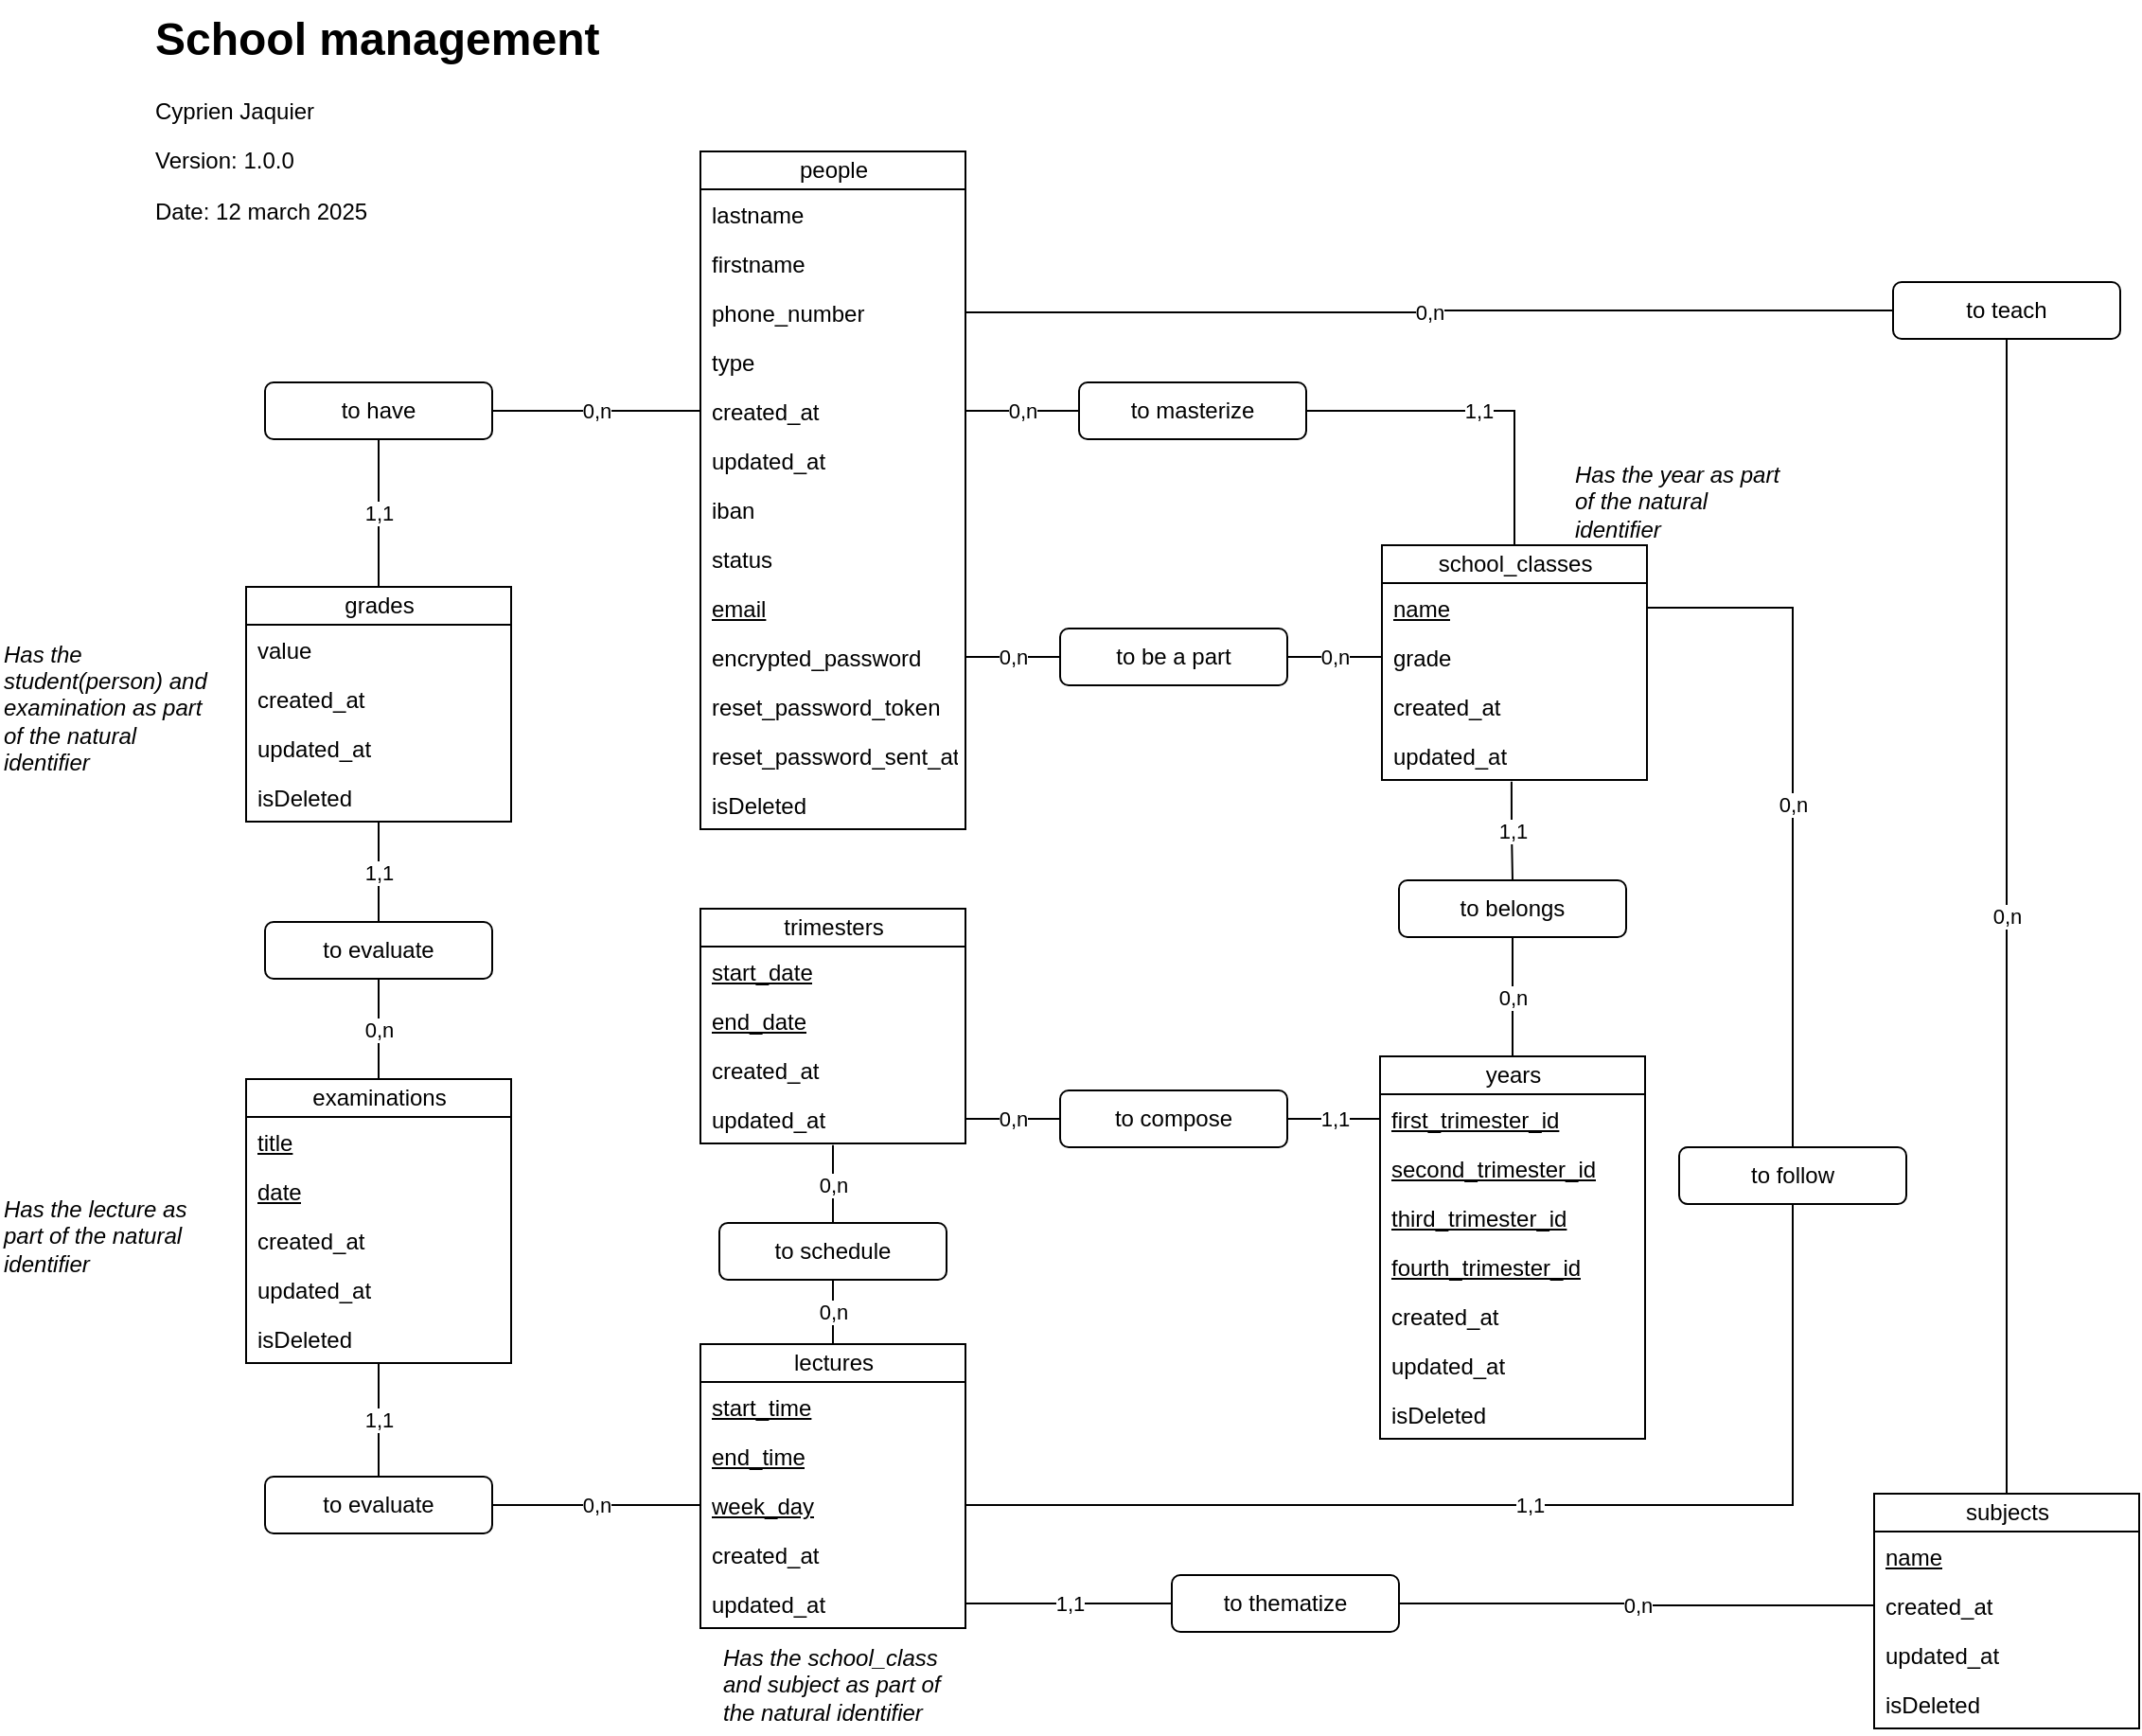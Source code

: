 <mxfile version="26.1.0">
  <diagram name="Page-1" id="XfhUcXcF2LE9acCcoFgk">
    <mxGraphModel dx="2626" dy="936" grid="1" gridSize="10" guides="1" tooltips="1" connect="1" arrows="1" fold="1" page="1" pageScale="1" pageWidth="827" pageHeight="1169" math="0" shadow="0">
      <root>
        <mxCell id="0" />
        <mxCell id="1" parent="0" />
        <mxCell id="c3kGjx1w-b3ts2C8C347-1" value="people" style="swimlane;fontStyle=0;childLayout=stackLayout;horizontal=1;startSize=20;fillColor=none;horizontalStack=0;resizeParent=1;resizeParentMax=0;resizeLast=0;collapsible=1;marginBottom=0;html=1;" vertex="1" parent="1">
          <mxGeometry x="310" y="200" width="140" height="358" as="geometry" />
        </mxCell>
        <mxCell id="c3kGjx1w-b3ts2C8C347-2" value="lastname" style="text;strokeColor=none;fillColor=none;align=left;verticalAlign=top;spacingLeft=4;spacingRight=4;overflow=hidden;rotatable=0;points=[[0,0.5],[1,0.5]];portConstraint=eastwest;whiteSpace=wrap;html=1;" vertex="1" parent="c3kGjx1w-b3ts2C8C347-1">
          <mxGeometry y="20" width="140" height="26" as="geometry" />
        </mxCell>
        <mxCell id="c3kGjx1w-b3ts2C8C347-3" value="firstname" style="text;strokeColor=none;fillColor=none;align=left;verticalAlign=top;spacingLeft=4;spacingRight=4;overflow=hidden;rotatable=0;points=[[0,0.5],[1,0.5]];portConstraint=eastwest;whiteSpace=wrap;html=1;" vertex="1" parent="c3kGjx1w-b3ts2C8C347-1">
          <mxGeometry y="46" width="140" height="26" as="geometry" />
        </mxCell>
        <mxCell id="c3kGjx1w-b3ts2C8C347-4" value="phone_number" style="text;strokeColor=none;fillColor=none;align=left;verticalAlign=top;spacingLeft=4;spacingRight=4;overflow=hidden;rotatable=0;points=[[0,0.5],[1,0.5]];portConstraint=eastwest;whiteSpace=wrap;html=1;" vertex="1" parent="c3kGjx1w-b3ts2C8C347-1">
          <mxGeometry y="72" width="140" height="26" as="geometry" />
        </mxCell>
        <mxCell id="c3kGjx1w-b3ts2C8C347-5" value="type" style="text;strokeColor=none;fillColor=none;align=left;verticalAlign=top;spacingLeft=4;spacingRight=4;overflow=hidden;rotatable=0;points=[[0,0.5],[1,0.5]];portConstraint=eastwest;whiteSpace=wrap;html=1;" vertex="1" parent="c3kGjx1w-b3ts2C8C347-1">
          <mxGeometry y="98" width="140" height="26" as="geometry" />
        </mxCell>
        <mxCell id="c3kGjx1w-b3ts2C8C347-6" value="created_at" style="text;strokeColor=none;fillColor=none;align=left;verticalAlign=top;spacingLeft=4;spacingRight=4;overflow=hidden;rotatable=0;points=[[0,0.5],[1,0.5]];portConstraint=eastwest;whiteSpace=wrap;html=1;" vertex="1" parent="c3kGjx1w-b3ts2C8C347-1">
          <mxGeometry y="124" width="140" height="26" as="geometry" />
        </mxCell>
        <mxCell id="c3kGjx1w-b3ts2C8C347-7" value="updated_at" style="text;strokeColor=none;fillColor=none;align=left;verticalAlign=top;spacingLeft=4;spacingRight=4;overflow=hidden;rotatable=0;points=[[0,0.5],[1,0.5]];portConstraint=eastwest;whiteSpace=wrap;html=1;" vertex="1" parent="c3kGjx1w-b3ts2C8C347-1">
          <mxGeometry y="150" width="140" height="26" as="geometry" />
        </mxCell>
        <mxCell id="c3kGjx1w-b3ts2C8C347-8" value="iban" style="text;strokeColor=none;fillColor=none;align=left;verticalAlign=top;spacingLeft=4;spacingRight=4;overflow=hidden;rotatable=0;points=[[0,0.5],[1,0.5]];portConstraint=eastwest;whiteSpace=wrap;html=1;" vertex="1" parent="c3kGjx1w-b3ts2C8C347-1">
          <mxGeometry y="176" width="140" height="26" as="geometry" />
        </mxCell>
        <mxCell id="c3kGjx1w-b3ts2C8C347-9" value="status" style="text;strokeColor=none;fillColor=none;align=left;verticalAlign=top;spacingLeft=4;spacingRight=4;overflow=hidden;rotatable=0;points=[[0,0.5],[1,0.5]];portConstraint=eastwest;whiteSpace=wrap;html=1;" vertex="1" parent="c3kGjx1w-b3ts2C8C347-1">
          <mxGeometry y="202" width="140" height="26" as="geometry" />
        </mxCell>
        <mxCell id="c3kGjx1w-b3ts2C8C347-10" value="email" style="text;strokeColor=none;fillColor=none;align=left;verticalAlign=top;spacingLeft=4;spacingRight=4;overflow=hidden;rotatable=0;points=[[0,0.5],[1,0.5]];portConstraint=eastwest;whiteSpace=wrap;html=1;fontStyle=4" vertex="1" parent="c3kGjx1w-b3ts2C8C347-1">
          <mxGeometry y="228" width="140" height="26" as="geometry" />
        </mxCell>
        <mxCell id="c3kGjx1w-b3ts2C8C347-11" value="encrypted_password" style="text;strokeColor=none;fillColor=none;align=left;verticalAlign=top;spacingLeft=4;spacingRight=4;overflow=hidden;rotatable=0;points=[[0,0.5],[1,0.5]];portConstraint=eastwest;whiteSpace=wrap;html=1;" vertex="1" parent="c3kGjx1w-b3ts2C8C347-1">
          <mxGeometry y="254" width="140" height="26" as="geometry" />
        </mxCell>
        <mxCell id="c3kGjx1w-b3ts2C8C347-12" value="reset_password_token" style="text;strokeColor=none;fillColor=none;align=left;verticalAlign=top;spacingLeft=4;spacingRight=4;overflow=hidden;rotatable=0;points=[[0,0.5],[1,0.5]];portConstraint=eastwest;whiteSpace=wrap;html=1;" vertex="1" parent="c3kGjx1w-b3ts2C8C347-1">
          <mxGeometry y="280" width="140" height="26" as="geometry" />
        </mxCell>
        <mxCell id="c3kGjx1w-b3ts2C8C347-13" value="reset_password_sent_at" style="text;strokeColor=none;fillColor=none;align=left;verticalAlign=top;spacingLeft=4;spacingRight=4;overflow=hidden;rotatable=0;points=[[0,0.5],[1,0.5]];portConstraint=eastwest;whiteSpace=wrap;html=1;" vertex="1" parent="c3kGjx1w-b3ts2C8C347-1">
          <mxGeometry y="306" width="140" height="26" as="geometry" />
        </mxCell>
        <mxCell id="c3kGjx1w-b3ts2C8C347-14" value="isDeleted" style="text;strokeColor=none;fillColor=none;align=left;verticalAlign=top;spacingLeft=4;spacingRight=4;overflow=hidden;rotatable=0;points=[[0,0.5],[1,0.5]];portConstraint=eastwest;whiteSpace=wrap;html=1;" vertex="1" parent="c3kGjx1w-b3ts2C8C347-1">
          <mxGeometry y="332" width="140" height="26" as="geometry" />
        </mxCell>
        <mxCell id="c3kGjx1w-b3ts2C8C347-163" value="1,1" style="edgeStyle=orthogonalEdgeStyle;rounded=0;orthogonalLoop=1;jettySize=auto;html=1;entryX=0.5;entryY=0;entryDx=0;entryDy=0;endArrow=none;startFill=0;" edge="1" parent="1" source="c3kGjx1w-b3ts2C8C347-15" target="c3kGjx1w-b3ts2C8C347-162">
          <mxGeometry relative="1" as="geometry" />
        </mxCell>
        <mxCell id="c3kGjx1w-b3ts2C8C347-15" value="examinations" style="swimlane;fontStyle=0;childLayout=stackLayout;horizontal=1;startSize=20;fillColor=none;horizontalStack=0;resizeParent=1;resizeParentMax=0;resizeLast=0;collapsible=1;marginBottom=0;html=1;" vertex="1" parent="1">
          <mxGeometry x="70" y="690" width="140" height="150" as="geometry" />
        </mxCell>
        <mxCell id="c3kGjx1w-b3ts2C8C347-16" value="title" style="text;strokeColor=none;fillColor=none;align=left;verticalAlign=top;spacingLeft=4;spacingRight=4;overflow=hidden;rotatable=0;points=[[0,0.5],[1,0.5]];portConstraint=eastwest;whiteSpace=wrap;html=1;fontStyle=4" vertex="1" parent="c3kGjx1w-b3ts2C8C347-15">
          <mxGeometry y="20" width="140" height="26" as="geometry" />
        </mxCell>
        <mxCell id="c3kGjx1w-b3ts2C8C347-17" value="date" style="text;strokeColor=none;fillColor=none;align=left;verticalAlign=top;spacingLeft=4;spacingRight=4;overflow=hidden;rotatable=0;points=[[0,0.5],[1,0.5]];portConstraint=eastwest;whiteSpace=wrap;html=1;fontStyle=4" vertex="1" parent="c3kGjx1w-b3ts2C8C347-15">
          <mxGeometry y="46" width="140" height="26" as="geometry" />
        </mxCell>
        <mxCell id="c3kGjx1w-b3ts2C8C347-20" value="created_at" style="text;strokeColor=none;fillColor=none;align=left;verticalAlign=top;spacingLeft=4;spacingRight=4;overflow=hidden;rotatable=0;points=[[0,0.5],[1,0.5]];portConstraint=eastwest;whiteSpace=wrap;html=1;" vertex="1" parent="c3kGjx1w-b3ts2C8C347-15">
          <mxGeometry y="72" width="140" height="26" as="geometry" />
        </mxCell>
        <mxCell id="c3kGjx1w-b3ts2C8C347-21" value="updated_at" style="text;strokeColor=none;fillColor=none;align=left;verticalAlign=top;spacingLeft=4;spacingRight=4;overflow=hidden;rotatable=0;points=[[0,0.5],[1,0.5]];portConstraint=eastwest;whiteSpace=wrap;html=1;" vertex="1" parent="c3kGjx1w-b3ts2C8C347-15">
          <mxGeometry y="98" width="140" height="26" as="geometry" />
        </mxCell>
        <mxCell id="c3kGjx1w-b3ts2C8C347-28" value="isDeleted" style="text;strokeColor=none;fillColor=none;align=left;verticalAlign=top;spacingLeft=4;spacingRight=4;overflow=hidden;rotatable=0;points=[[0,0.5],[1,0.5]];portConstraint=eastwest;whiteSpace=wrap;html=1;" vertex="1" parent="c3kGjx1w-b3ts2C8C347-15">
          <mxGeometry y="124" width="140" height="26" as="geometry" />
        </mxCell>
        <mxCell id="c3kGjx1w-b3ts2C8C347-160" value="1,1" style="edgeStyle=orthogonalEdgeStyle;rounded=0;orthogonalLoop=1;jettySize=auto;html=1;entryX=0.5;entryY=0;entryDx=0;entryDy=0;endArrow=none;startFill=0;" edge="1" parent="1" source="c3kGjx1w-b3ts2C8C347-29" target="c3kGjx1w-b3ts2C8C347-159">
          <mxGeometry relative="1" as="geometry" />
        </mxCell>
        <mxCell id="c3kGjx1w-b3ts2C8C347-29" value="grades" style="swimlane;fontStyle=0;childLayout=stackLayout;horizontal=1;startSize=20;fillColor=none;horizontalStack=0;resizeParent=1;resizeParentMax=0;resizeLast=0;collapsible=1;marginBottom=0;html=1;" vertex="1" parent="1">
          <mxGeometry x="70" y="430" width="140" height="124" as="geometry" />
        </mxCell>
        <mxCell id="c3kGjx1w-b3ts2C8C347-30" value="value" style="text;strokeColor=none;fillColor=none;align=left;verticalAlign=top;spacingLeft=4;spacingRight=4;overflow=hidden;rotatable=0;points=[[0,0.5],[1,0.5]];portConstraint=eastwest;whiteSpace=wrap;html=1;" vertex="1" parent="c3kGjx1w-b3ts2C8C347-29">
          <mxGeometry y="20" width="140" height="26" as="geometry" />
        </mxCell>
        <mxCell id="c3kGjx1w-b3ts2C8C347-34" value="created_at" style="text;strokeColor=none;fillColor=none;align=left;verticalAlign=top;spacingLeft=4;spacingRight=4;overflow=hidden;rotatable=0;points=[[0,0.5],[1,0.5]];portConstraint=eastwest;whiteSpace=wrap;html=1;" vertex="1" parent="c3kGjx1w-b3ts2C8C347-29">
          <mxGeometry y="46" width="140" height="26" as="geometry" />
        </mxCell>
        <mxCell id="c3kGjx1w-b3ts2C8C347-35" value="updated_at" style="text;strokeColor=none;fillColor=none;align=left;verticalAlign=top;spacingLeft=4;spacingRight=4;overflow=hidden;rotatable=0;points=[[0,0.5],[1,0.5]];portConstraint=eastwest;whiteSpace=wrap;html=1;" vertex="1" parent="c3kGjx1w-b3ts2C8C347-29">
          <mxGeometry y="72" width="140" height="26" as="geometry" />
        </mxCell>
        <mxCell id="c3kGjx1w-b3ts2C8C347-42" value="isDeleted" style="text;strokeColor=none;fillColor=none;align=left;verticalAlign=top;spacingLeft=4;spacingRight=4;overflow=hidden;rotatable=0;points=[[0,0.5],[1,0.5]];portConstraint=eastwest;whiteSpace=wrap;html=1;" vertex="1" parent="c3kGjx1w-b3ts2C8C347-29">
          <mxGeometry y="98" width="140" height="26" as="geometry" />
        </mxCell>
        <mxCell id="c3kGjx1w-b3ts2C8C347-43" value="lectures" style="swimlane;fontStyle=0;childLayout=stackLayout;horizontal=1;startSize=20;fillColor=none;horizontalStack=0;resizeParent=1;resizeParentMax=0;resizeLast=0;collapsible=1;marginBottom=0;html=1;" vertex="1" parent="1">
          <mxGeometry x="310" y="830" width="140" height="150" as="geometry" />
        </mxCell>
        <mxCell id="c3kGjx1w-b3ts2C8C347-44" value="start_time" style="text;strokeColor=none;fillColor=none;align=left;verticalAlign=top;spacingLeft=4;spacingRight=4;overflow=hidden;rotatable=0;points=[[0,0.5],[1,0.5]];portConstraint=eastwest;whiteSpace=wrap;html=1;fontStyle=4" vertex="1" parent="c3kGjx1w-b3ts2C8C347-43">
          <mxGeometry y="20" width="140" height="26" as="geometry" />
        </mxCell>
        <mxCell id="c3kGjx1w-b3ts2C8C347-45" value="end_time" style="text;strokeColor=none;fillColor=none;align=left;verticalAlign=top;spacingLeft=4;spacingRight=4;overflow=hidden;rotatable=0;points=[[0,0.5],[1,0.5]];portConstraint=eastwest;whiteSpace=wrap;html=1;fontStyle=4" vertex="1" parent="c3kGjx1w-b3ts2C8C347-43">
          <mxGeometry y="46" width="140" height="26" as="geometry" />
        </mxCell>
        <mxCell id="c3kGjx1w-b3ts2C8C347-46" value="week_day" style="text;strokeColor=none;fillColor=none;align=left;verticalAlign=top;spacingLeft=4;spacingRight=4;overflow=hidden;rotatable=0;points=[[0,0.5],[1,0.5]];portConstraint=eastwest;whiteSpace=wrap;html=1;fontStyle=4" vertex="1" parent="c3kGjx1w-b3ts2C8C347-43">
          <mxGeometry y="72" width="140" height="26" as="geometry" />
        </mxCell>
        <mxCell id="c3kGjx1w-b3ts2C8C347-48" value="created_at" style="text;strokeColor=none;fillColor=none;align=left;verticalAlign=top;spacingLeft=4;spacingRight=4;overflow=hidden;rotatable=0;points=[[0,0.5],[1,0.5]];portConstraint=eastwest;whiteSpace=wrap;html=1;" vertex="1" parent="c3kGjx1w-b3ts2C8C347-43">
          <mxGeometry y="98" width="140" height="26" as="geometry" />
        </mxCell>
        <mxCell id="c3kGjx1w-b3ts2C8C347-49" value="updated_at" style="text;strokeColor=none;fillColor=none;align=left;verticalAlign=top;spacingLeft=4;spacingRight=4;overflow=hidden;rotatable=0;points=[[0,0.5],[1,0.5]];portConstraint=eastwest;whiteSpace=wrap;html=1;" vertex="1" parent="c3kGjx1w-b3ts2C8C347-43">
          <mxGeometry y="124" width="140" height="26" as="geometry" />
        </mxCell>
        <mxCell id="c3kGjx1w-b3ts2C8C347-57" value="school_classes" style="swimlane;fontStyle=0;childLayout=stackLayout;horizontal=1;startSize=20;fillColor=none;horizontalStack=0;resizeParent=1;resizeParentMax=0;resizeLast=0;collapsible=1;marginBottom=0;html=1;" vertex="1" parent="1">
          <mxGeometry x="670" y="408" width="140" height="124" as="geometry" />
        </mxCell>
        <mxCell id="c3kGjx1w-b3ts2C8C347-58" value="name" style="text;strokeColor=none;fillColor=none;align=left;verticalAlign=top;spacingLeft=4;spacingRight=4;overflow=hidden;rotatable=0;points=[[0,0.5],[1,0.5]];portConstraint=eastwest;whiteSpace=wrap;html=1;fontStyle=4" vertex="1" parent="c3kGjx1w-b3ts2C8C347-57">
          <mxGeometry y="20" width="140" height="26" as="geometry" />
        </mxCell>
        <mxCell id="c3kGjx1w-b3ts2C8C347-59" value="grade" style="text;strokeColor=none;fillColor=none;align=left;verticalAlign=top;spacingLeft=4;spacingRight=4;overflow=hidden;rotatable=0;points=[[0,0.5],[1,0.5]];portConstraint=eastwest;whiteSpace=wrap;html=1;" vertex="1" parent="c3kGjx1w-b3ts2C8C347-57">
          <mxGeometry y="46" width="140" height="26" as="geometry" />
        </mxCell>
        <mxCell id="c3kGjx1w-b3ts2C8C347-62" value="created_at" style="text;strokeColor=none;fillColor=none;align=left;verticalAlign=top;spacingLeft=4;spacingRight=4;overflow=hidden;rotatable=0;points=[[0,0.5],[1,0.5]];portConstraint=eastwest;whiteSpace=wrap;html=1;" vertex="1" parent="c3kGjx1w-b3ts2C8C347-57">
          <mxGeometry y="72" width="140" height="26" as="geometry" />
        </mxCell>
        <mxCell id="c3kGjx1w-b3ts2C8C347-63" value="updated_at" style="text;strokeColor=none;fillColor=none;align=left;verticalAlign=top;spacingLeft=4;spacingRight=4;overflow=hidden;rotatable=0;points=[[0,0.5],[1,0.5]];portConstraint=eastwest;whiteSpace=wrap;html=1;" vertex="1" parent="c3kGjx1w-b3ts2C8C347-57">
          <mxGeometry y="98" width="140" height="26" as="geometry" />
        </mxCell>
        <mxCell id="c3kGjx1w-b3ts2C8C347-71" value="subjects" style="swimlane;fontStyle=0;childLayout=stackLayout;horizontal=1;startSize=20;fillColor=none;horizontalStack=0;resizeParent=1;resizeParentMax=0;resizeLast=0;collapsible=1;marginBottom=0;html=1;" vertex="1" parent="1">
          <mxGeometry x="930" y="909" width="140" height="124" as="geometry" />
        </mxCell>
        <mxCell id="c3kGjx1w-b3ts2C8C347-72" value="name" style="text;strokeColor=none;fillColor=none;align=left;verticalAlign=top;spacingLeft=4;spacingRight=4;overflow=hidden;rotatable=0;points=[[0,0.5],[1,0.5]];portConstraint=eastwest;whiteSpace=wrap;html=1;fontStyle=4" vertex="1" parent="c3kGjx1w-b3ts2C8C347-71">
          <mxGeometry y="20" width="140" height="26" as="geometry" />
        </mxCell>
        <mxCell id="c3kGjx1w-b3ts2C8C347-76" value="created_at" style="text;strokeColor=none;fillColor=none;align=left;verticalAlign=top;spacingLeft=4;spacingRight=4;overflow=hidden;rotatable=0;points=[[0,0.5],[1,0.5]];portConstraint=eastwest;whiteSpace=wrap;html=1;" vertex="1" parent="c3kGjx1w-b3ts2C8C347-71">
          <mxGeometry y="46" width="140" height="26" as="geometry" />
        </mxCell>
        <mxCell id="c3kGjx1w-b3ts2C8C347-77" value="updated_at" style="text;strokeColor=none;fillColor=none;align=left;verticalAlign=top;spacingLeft=4;spacingRight=4;overflow=hidden;rotatable=0;points=[[0,0.5],[1,0.5]];portConstraint=eastwest;whiteSpace=wrap;html=1;" vertex="1" parent="c3kGjx1w-b3ts2C8C347-71">
          <mxGeometry y="72" width="140" height="26" as="geometry" />
        </mxCell>
        <mxCell id="c3kGjx1w-b3ts2C8C347-84" value="isDeleted" style="text;strokeColor=none;fillColor=none;align=left;verticalAlign=top;spacingLeft=4;spacingRight=4;overflow=hidden;rotatable=0;points=[[0,0.5],[1,0.5]];portConstraint=eastwest;whiteSpace=wrap;html=1;" vertex="1" parent="c3kGjx1w-b3ts2C8C347-71">
          <mxGeometry y="98" width="140" height="26" as="geometry" />
        </mxCell>
        <mxCell id="c3kGjx1w-b3ts2C8C347-85" value="trimesters" style="swimlane;fontStyle=0;childLayout=stackLayout;horizontal=1;startSize=20;fillColor=none;horizontalStack=0;resizeParent=1;resizeParentMax=0;resizeLast=0;collapsible=1;marginBottom=0;html=1;" vertex="1" parent="1">
          <mxGeometry x="310" y="600" width="140" height="124" as="geometry" />
        </mxCell>
        <mxCell id="c3kGjx1w-b3ts2C8C347-86" value="start_date" style="text;strokeColor=none;fillColor=none;align=left;verticalAlign=top;spacingLeft=4;spacingRight=4;overflow=hidden;rotatable=0;points=[[0,0.5],[1,0.5]];portConstraint=eastwest;whiteSpace=wrap;html=1;fontStyle=4" vertex="1" parent="c3kGjx1w-b3ts2C8C347-85">
          <mxGeometry y="20" width="140" height="26" as="geometry" />
        </mxCell>
        <mxCell id="c3kGjx1w-b3ts2C8C347-87" value="end_date" style="text;strokeColor=none;fillColor=none;align=left;verticalAlign=top;spacingLeft=4;spacingRight=4;overflow=hidden;rotatable=0;points=[[0,0.5],[1,0.5]];portConstraint=eastwest;whiteSpace=wrap;html=1;fontStyle=4" vertex="1" parent="c3kGjx1w-b3ts2C8C347-85">
          <mxGeometry y="46" width="140" height="26" as="geometry" />
        </mxCell>
        <mxCell id="c3kGjx1w-b3ts2C8C347-90" value="created_at" style="text;strokeColor=none;fillColor=none;align=left;verticalAlign=top;spacingLeft=4;spacingRight=4;overflow=hidden;rotatable=0;points=[[0,0.5],[1,0.5]];portConstraint=eastwest;whiteSpace=wrap;html=1;" vertex="1" parent="c3kGjx1w-b3ts2C8C347-85">
          <mxGeometry y="72" width="140" height="26" as="geometry" />
        </mxCell>
        <mxCell id="c3kGjx1w-b3ts2C8C347-91" value="updated_at" style="text;strokeColor=none;fillColor=none;align=left;verticalAlign=top;spacingLeft=4;spacingRight=4;overflow=hidden;rotatable=0;points=[[0,0.5],[1,0.5]];portConstraint=eastwest;whiteSpace=wrap;html=1;" vertex="1" parent="c3kGjx1w-b3ts2C8C347-85">
          <mxGeometry y="98" width="140" height="26" as="geometry" />
        </mxCell>
        <mxCell id="c3kGjx1w-b3ts2C8C347-113" value="years" style="swimlane;fontStyle=0;childLayout=stackLayout;horizontal=1;startSize=20;fillColor=none;horizontalStack=0;resizeParent=1;resizeParentMax=0;resizeLast=0;collapsible=1;marginBottom=0;html=1;" vertex="1" parent="1">
          <mxGeometry x="669" y="678" width="140" height="202" as="geometry" />
        </mxCell>
        <mxCell id="c3kGjx1w-b3ts2C8C347-114" value="first_trimester_id" style="text;strokeColor=none;fillColor=none;align=left;verticalAlign=top;spacingLeft=4;spacingRight=4;overflow=hidden;rotatable=0;points=[[0,0.5],[1,0.5]];portConstraint=eastwest;whiteSpace=wrap;html=1;fontStyle=4" vertex="1" parent="c3kGjx1w-b3ts2C8C347-113">
          <mxGeometry y="20" width="140" height="26" as="geometry" />
        </mxCell>
        <mxCell id="c3kGjx1w-b3ts2C8C347-115" value="second_trimester_id" style="text;strokeColor=none;fillColor=none;align=left;verticalAlign=top;spacingLeft=4;spacingRight=4;overflow=hidden;rotatable=0;points=[[0,0.5],[1,0.5]];portConstraint=eastwest;whiteSpace=wrap;html=1;fontStyle=4" vertex="1" parent="c3kGjx1w-b3ts2C8C347-113">
          <mxGeometry y="46" width="140" height="26" as="geometry" />
        </mxCell>
        <mxCell id="c3kGjx1w-b3ts2C8C347-116" value="third_trimester_id" style="text;strokeColor=none;fillColor=none;align=left;verticalAlign=top;spacingLeft=4;spacingRight=4;overflow=hidden;rotatable=0;points=[[0,0.5],[1,0.5]];portConstraint=eastwest;whiteSpace=wrap;html=1;fontStyle=4" vertex="1" parent="c3kGjx1w-b3ts2C8C347-113">
          <mxGeometry y="72" width="140" height="26" as="geometry" />
        </mxCell>
        <mxCell id="c3kGjx1w-b3ts2C8C347-117" value="fourth_trimester_id" style="text;strokeColor=none;fillColor=none;align=left;verticalAlign=top;spacingLeft=4;spacingRight=4;overflow=hidden;rotatable=0;points=[[0,0.5],[1,0.5]];portConstraint=eastwest;whiteSpace=wrap;html=1;fontStyle=4" vertex="1" parent="c3kGjx1w-b3ts2C8C347-113">
          <mxGeometry y="98" width="140" height="26" as="geometry" />
        </mxCell>
        <mxCell id="c3kGjx1w-b3ts2C8C347-118" value="created_at" style="text;strokeColor=none;fillColor=none;align=left;verticalAlign=top;spacingLeft=4;spacingRight=4;overflow=hidden;rotatable=0;points=[[0,0.5],[1,0.5]];portConstraint=eastwest;whiteSpace=wrap;html=1;" vertex="1" parent="c3kGjx1w-b3ts2C8C347-113">
          <mxGeometry y="124" width="140" height="26" as="geometry" />
        </mxCell>
        <mxCell id="c3kGjx1w-b3ts2C8C347-119" value="updated_at" style="text;strokeColor=none;fillColor=none;align=left;verticalAlign=top;spacingLeft=4;spacingRight=4;overflow=hidden;rotatable=0;points=[[0,0.5],[1,0.5]];portConstraint=eastwest;whiteSpace=wrap;html=1;" vertex="1" parent="c3kGjx1w-b3ts2C8C347-113">
          <mxGeometry y="150" width="140" height="26" as="geometry" />
        </mxCell>
        <mxCell id="c3kGjx1w-b3ts2C8C347-126" value="isDeleted" style="text;strokeColor=none;fillColor=none;align=left;verticalAlign=top;spacingLeft=4;spacingRight=4;overflow=hidden;rotatable=0;points=[[0,0.5],[1,0.5]];portConstraint=eastwest;whiteSpace=wrap;html=1;" vertex="1" parent="c3kGjx1w-b3ts2C8C347-113">
          <mxGeometry y="176" width="140" height="26" as="geometry" />
        </mxCell>
        <mxCell id="c3kGjx1w-b3ts2C8C347-144" value="0,n" style="edgeStyle=orthogonalEdgeStyle;rounded=0;orthogonalLoop=1;jettySize=auto;html=1;entryX=1;entryY=0.5;entryDx=0;entryDy=0;endArrow=none;startFill=0;" edge="1" parent="1" source="c3kGjx1w-b3ts2C8C347-142" target="c3kGjx1w-b3ts2C8C347-6">
          <mxGeometry relative="1" as="geometry" />
        </mxCell>
        <mxCell id="c3kGjx1w-b3ts2C8C347-147" value="1,1" style="edgeStyle=orthogonalEdgeStyle;rounded=0;orthogonalLoop=1;jettySize=auto;html=1;entryX=0.5;entryY=0;entryDx=0;entryDy=0;endArrow=none;startFill=0;" edge="1" parent="1" source="c3kGjx1w-b3ts2C8C347-142" target="c3kGjx1w-b3ts2C8C347-57">
          <mxGeometry relative="1" as="geometry" />
        </mxCell>
        <mxCell id="c3kGjx1w-b3ts2C8C347-142" value="to masterize" style="rounded=1;whiteSpace=wrap;html=1;" vertex="1" parent="1">
          <mxGeometry x="510" y="322" width="120" height="30" as="geometry" />
        </mxCell>
        <mxCell id="c3kGjx1w-b3ts2C8C347-143" value="to be a part" style="rounded=1;whiteSpace=wrap;html=1;" vertex="1" parent="1">
          <mxGeometry x="500" y="452" width="120" height="30" as="geometry" />
        </mxCell>
        <mxCell id="c3kGjx1w-b3ts2C8C347-148" value="0,n" style="edgeStyle=orthogonalEdgeStyle;rounded=0;orthogonalLoop=1;jettySize=auto;html=1;entryX=0;entryY=0.5;entryDx=0;entryDy=0;endArrow=none;startFill=0;exitX=1;exitY=0.5;exitDx=0;exitDy=0;" edge="1" parent="1" source="c3kGjx1w-b3ts2C8C347-11" target="c3kGjx1w-b3ts2C8C347-143">
          <mxGeometry relative="1" as="geometry">
            <mxPoint x="520" y="347" as="sourcePoint" />
            <mxPoint x="460" y="347" as="targetPoint" />
          </mxGeometry>
        </mxCell>
        <mxCell id="c3kGjx1w-b3ts2C8C347-149" value="0,n" style="edgeStyle=orthogonalEdgeStyle;rounded=0;orthogonalLoop=1;jettySize=auto;html=1;entryX=0;entryY=0.5;entryDx=0;entryDy=0;endArrow=none;startFill=0;exitX=1;exitY=0.5;exitDx=0;exitDy=0;" edge="1" parent="1" source="c3kGjx1w-b3ts2C8C347-143" target="c3kGjx1w-b3ts2C8C347-59">
          <mxGeometry relative="1" as="geometry">
            <mxPoint x="460" y="477" as="sourcePoint" />
            <mxPoint x="510" y="477" as="targetPoint" />
          </mxGeometry>
        </mxCell>
        <mxCell id="c3kGjx1w-b3ts2C8C347-151" value="to belongs" style="rounded=1;whiteSpace=wrap;html=1;" vertex="1" parent="1">
          <mxGeometry x="679" y="585" width="120" height="30" as="geometry" />
        </mxCell>
        <mxCell id="c3kGjx1w-b3ts2C8C347-152" value="1,1" style="edgeStyle=orthogonalEdgeStyle;rounded=0;orthogonalLoop=1;jettySize=auto;html=1;entryX=0.5;entryY=0;entryDx=0;entryDy=0;endArrow=none;startFill=0;exitX=0.489;exitY=1.034;exitDx=0;exitDy=0;exitPerimeter=0;" edge="1" parent="1" source="c3kGjx1w-b3ts2C8C347-63" target="c3kGjx1w-b3ts2C8C347-151">
          <mxGeometry relative="1" as="geometry">
            <mxPoint x="460" y="477" as="sourcePoint" />
            <mxPoint x="510" y="477" as="targetPoint" />
          </mxGeometry>
        </mxCell>
        <mxCell id="c3kGjx1w-b3ts2C8C347-153" value="0,n" style="edgeStyle=orthogonalEdgeStyle;rounded=0;orthogonalLoop=1;jettySize=auto;html=1;entryX=0.5;entryY=0;entryDx=0;entryDy=0;endArrow=none;startFill=0;exitX=0.5;exitY=1;exitDx=0;exitDy=0;" edge="1" parent="1" source="c3kGjx1w-b3ts2C8C347-151" target="c3kGjx1w-b3ts2C8C347-113">
          <mxGeometry relative="1" as="geometry">
            <mxPoint x="630" y="477" as="sourcePoint" />
            <mxPoint x="680" y="477" as="targetPoint" />
          </mxGeometry>
        </mxCell>
        <mxCell id="c3kGjx1w-b3ts2C8C347-154" value="to have" style="rounded=1;whiteSpace=wrap;html=1;" vertex="1" parent="1">
          <mxGeometry x="80" y="322" width="120" height="30" as="geometry" />
        </mxCell>
        <mxCell id="c3kGjx1w-b3ts2C8C347-155" value="0,n" style="edgeStyle=orthogonalEdgeStyle;rounded=0;orthogonalLoop=1;jettySize=auto;html=1;entryX=0;entryY=0.5;entryDx=0;entryDy=0;endArrow=none;startFill=0;exitX=1;exitY=0.5;exitDx=0;exitDy=0;" edge="1" parent="1" source="c3kGjx1w-b3ts2C8C347-154" target="c3kGjx1w-b3ts2C8C347-6">
          <mxGeometry relative="1" as="geometry">
            <mxPoint x="520" y="347" as="sourcePoint" />
            <mxPoint x="460" y="347" as="targetPoint" />
          </mxGeometry>
        </mxCell>
        <mxCell id="c3kGjx1w-b3ts2C8C347-156" value="1,1" style="edgeStyle=orthogonalEdgeStyle;rounded=0;orthogonalLoop=1;jettySize=auto;html=1;entryX=0.5;entryY=0;entryDx=0;entryDy=0;endArrow=none;startFill=0;exitX=0.5;exitY=1;exitDx=0;exitDy=0;" edge="1" parent="1" source="c3kGjx1w-b3ts2C8C347-154" target="c3kGjx1w-b3ts2C8C347-29">
          <mxGeometry relative="1" as="geometry">
            <mxPoint x="210" y="347" as="sourcePoint" />
            <mxPoint x="320" y="347" as="targetPoint" />
          </mxGeometry>
        </mxCell>
        <mxCell id="c3kGjx1w-b3ts2C8C347-161" value="0,n" style="edgeStyle=orthogonalEdgeStyle;rounded=0;orthogonalLoop=1;jettySize=auto;html=1;entryX=0.5;entryY=0;entryDx=0;entryDy=0;endArrow=none;startFill=0;" edge="1" parent="1" source="c3kGjx1w-b3ts2C8C347-159" target="c3kGjx1w-b3ts2C8C347-15">
          <mxGeometry relative="1" as="geometry" />
        </mxCell>
        <mxCell id="c3kGjx1w-b3ts2C8C347-159" value="to evaluate" style="rounded=1;whiteSpace=wrap;html=1;" vertex="1" parent="1">
          <mxGeometry x="80" y="607" width="120" height="30" as="geometry" />
        </mxCell>
        <mxCell id="c3kGjx1w-b3ts2C8C347-164" value="0,n" style="edgeStyle=orthogonalEdgeStyle;rounded=0;orthogonalLoop=1;jettySize=auto;html=1;entryX=0;entryY=0.5;entryDx=0;entryDy=0;endArrow=none;startFill=0;" edge="1" parent="1" source="c3kGjx1w-b3ts2C8C347-162" target="c3kGjx1w-b3ts2C8C347-46">
          <mxGeometry relative="1" as="geometry" />
        </mxCell>
        <mxCell id="c3kGjx1w-b3ts2C8C347-162" value="to evaluate" style="rounded=1;whiteSpace=wrap;html=1;" vertex="1" parent="1">
          <mxGeometry x="80" y="900" width="120" height="30" as="geometry" />
        </mxCell>
        <mxCell id="c3kGjx1w-b3ts2C8C347-166" value="0,n" style="edgeStyle=orthogonalEdgeStyle;rounded=0;orthogonalLoop=1;jettySize=auto;html=1;entryX=0;entryY=0.5;entryDx=0;entryDy=0;exitX=1;exitY=0.5;exitDx=0;exitDy=0;endArrow=none;startFill=0;" edge="1" parent="1" source="c3kGjx1w-b3ts2C8C347-165" target="c3kGjx1w-b3ts2C8C347-76">
          <mxGeometry relative="1" as="geometry" />
        </mxCell>
        <mxCell id="c3kGjx1w-b3ts2C8C347-167" value="1,1" style="edgeStyle=orthogonalEdgeStyle;rounded=0;orthogonalLoop=1;jettySize=auto;html=1;entryX=1;entryY=0.5;entryDx=0;entryDy=0;endArrow=none;startFill=0;" edge="1" parent="1" source="c3kGjx1w-b3ts2C8C347-165" target="c3kGjx1w-b3ts2C8C347-49">
          <mxGeometry relative="1" as="geometry" />
        </mxCell>
        <mxCell id="c3kGjx1w-b3ts2C8C347-165" value="to thematize" style="rounded=1;whiteSpace=wrap;html=1;" vertex="1" parent="1">
          <mxGeometry x="559" y="952" width="120" height="30" as="geometry" />
        </mxCell>
        <mxCell id="c3kGjx1w-b3ts2C8C347-169" value="0,n" style="edgeStyle=orthogonalEdgeStyle;rounded=0;orthogonalLoop=1;jettySize=auto;html=1;entryX=1;entryY=0.5;entryDx=0;entryDy=0;endArrow=none;startFill=0;" edge="1" parent="1" source="c3kGjx1w-b3ts2C8C347-168" target="c3kGjx1w-b3ts2C8C347-4">
          <mxGeometry relative="1" as="geometry" />
        </mxCell>
        <mxCell id="c3kGjx1w-b3ts2C8C347-170" value="0,n" style="edgeStyle=orthogonalEdgeStyle;rounded=0;orthogonalLoop=1;jettySize=auto;html=1;entryX=0.5;entryY=0;entryDx=0;entryDy=0;endArrow=none;startFill=0;" edge="1" parent="1" source="c3kGjx1w-b3ts2C8C347-168" target="c3kGjx1w-b3ts2C8C347-71">
          <mxGeometry relative="1" as="geometry" />
        </mxCell>
        <mxCell id="c3kGjx1w-b3ts2C8C347-168" value="to teach" style="rounded=1;whiteSpace=wrap;html=1;" vertex="1" parent="1">
          <mxGeometry x="940" y="269" width="120" height="30" as="geometry" />
        </mxCell>
        <mxCell id="c3kGjx1w-b3ts2C8C347-172" value="0,n" style="edgeStyle=orthogonalEdgeStyle;rounded=0;orthogonalLoop=1;jettySize=auto;html=1;entryX=0.5;entryY=0;entryDx=0;entryDy=0;endArrow=none;startFill=0;" edge="1" parent="1" source="c3kGjx1w-b3ts2C8C347-171" target="c3kGjx1w-b3ts2C8C347-43">
          <mxGeometry relative="1" as="geometry" />
        </mxCell>
        <mxCell id="c3kGjx1w-b3ts2C8C347-171" value="to schedule" style="rounded=1;whiteSpace=wrap;html=1;" vertex="1" parent="1">
          <mxGeometry x="320" y="766" width="120" height="30" as="geometry" />
        </mxCell>
        <mxCell id="c3kGjx1w-b3ts2C8C347-173" value="0,n" style="edgeStyle=orthogonalEdgeStyle;rounded=0;orthogonalLoop=1;jettySize=auto;html=1;entryX=0.5;entryY=1.036;entryDx=0;entryDy=0;entryPerimeter=0;endArrow=none;startFill=0;" edge="1" parent="1" source="c3kGjx1w-b3ts2C8C347-171" target="c3kGjx1w-b3ts2C8C347-91">
          <mxGeometry relative="1" as="geometry" />
        </mxCell>
        <mxCell id="c3kGjx1w-b3ts2C8C347-175" value="1,1" style="edgeStyle=orthogonalEdgeStyle;rounded=0;orthogonalLoop=1;jettySize=auto;html=1;entryX=0;entryY=0.5;entryDx=0;entryDy=0;endArrow=none;startFill=0;" edge="1" parent="1" source="c3kGjx1w-b3ts2C8C347-174" target="c3kGjx1w-b3ts2C8C347-114">
          <mxGeometry relative="1" as="geometry" />
        </mxCell>
        <mxCell id="c3kGjx1w-b3ts2C8C347-176" value="0,n" style="edgeStyle=orthogonalEdgeStyle;rounded=0;orthogonalLoop=1;jettySize=auto;html=1;entryX=1;entryY=0.5;entryDx=0;entryDy=0;endArrow=none;startFill=0;" edge="1" parent="1" source="c3kGjx1w-b3ts2C8C347-174" target="c3kGjx1w-b3ts2C8C347-91">
          <mxGeometry relative="1" as="geometry" />
        </mxCell>
        <mxCell id="c3kGjx1w-b3ts2C8C347-174" value="to compose" style="rounded=1;whiteSpace=wrap;html=1;" vertex="1" parent="1">
          <mxGeometry x="500" y="696" width="120" height="30" as="geometry" />
        </mxCell>
        <mxCell id="c3kGjx1w-b3ts2C8C347-180" value="1,1" style="edgeStyle=orthogonalEdgeStyle;rounded=0;orthogonalLoop=1;jettySize=auto;html=1;entryX=1;entryY=0.5;entryDx=0;entryDy=0;endArrow=none;startFill=0;" edge="1" parent="1" source="c3kGjx1w-b3ts2C8C347-177" target="c3kGjx1w-b3ts2C8C347-46">
          <mxGeometry relative="1" as="geometry" />
        </mxCell>
        <mxCell id="c3kGjx1w-b3ts2C8C347-177" value="to follow" style="rounded=1;whiteSpace=wrap;html=1;" vertex="1" parent="1">
          <mxGeometry x="827" y="726" width="120" height="30" as="geometry" />
        </mxCell>
        <mxCell id="c3kGjx1w-b3ts2C8C347-179" value="0,n" style="edgeStyle=orthogonalEdgeStyle;rounded=0;orthogonalLoop=1;jettySize=auto;html=1;entryX=0.5;entryY=0;entryDx=0;entryDy=0;endArrow=none;startFill=0;" edge="1" parent="1" source="c3kGjx1w-b3ts2C8C347-58" target="c3kGjx1w-b3ts2C8C347-177">
          <mxGeometry relative="1" as="geometry" />
        </mxCell>
        <mxCell id="c3kGjx1w-b3ts2C8C347-181" value="&lt;h1 style=&quot;margin-top: 0px;&quot;&gt;School management&lt;/h1&gt;&lt;p&gt;Cyprien Jaquier&lt;/p&gt;&lt;p&gt;Version: 1.0.0&lt;/p&gt;&lt;p&gt;Date: 12 march 2025&lt;/p&gt;" style="text;html=1;whiteSpace=wrap;overflow=hidden;rounded=0;" vertex="1" parent="1">
          <mxGeometry x="20" y="120" width="260" height="120" as="geometry" />
        </mxCell>
        <mxCell id="c3kGjx1w-b3ts2C8C347-188" value="Has the lecture as part of the natural identifier" style="text;html=1;align=left;verticalAlign=middle;whiteSpace=wrap;rounded=0;fontStyle=2" vertex="1" parent="1">
          <mxGeometry x="-60" y="750" width="120" height="46" as="geometry" />
        </mxCell>
        <mxCell id="c3kGjx1w-b3ts2C8C347-189" value="Has the student(person) and examination as part of the natural identifier" style="text;html=1;align=left;verticalAlign=middle;whiteSpace=wrap;rounded=0;fontStyle=2" vertex="1" parent="1">
          <mxGeometry x="-60" y="460" width="120" height="68" as="geometry" />
        </mxCell>
        <mxCell id="c3kGjx1w-b3ts2C8C347-190" value="Has the year as part of the natural identifier" style="text;html=1;align=left;verticalAlign=middle;whiteSpace=wrap;rounded=0;fontStyle=2" vertex="1" parent="1">
          <mxGeometry x="770" y="362" width="120" height="46" as="geometry" />
        </mxCell>
        <mxCell id="c3kGjx1w-b3ts2C8C347-191" value="Has the school_class and subject as part of the natural identifier" style="text;html=1;align=left;verticalAlign=middle;whiteSpace=wrap;rounded=0;fontStyle=2" vertex="1" parent="1">
          <mxGeometry x="320" y="987" width="120" height="46" as="geometry" />
        </mxCell>
      </root>
    </mxGraphModel>
  </diagram>
</mxfile>
